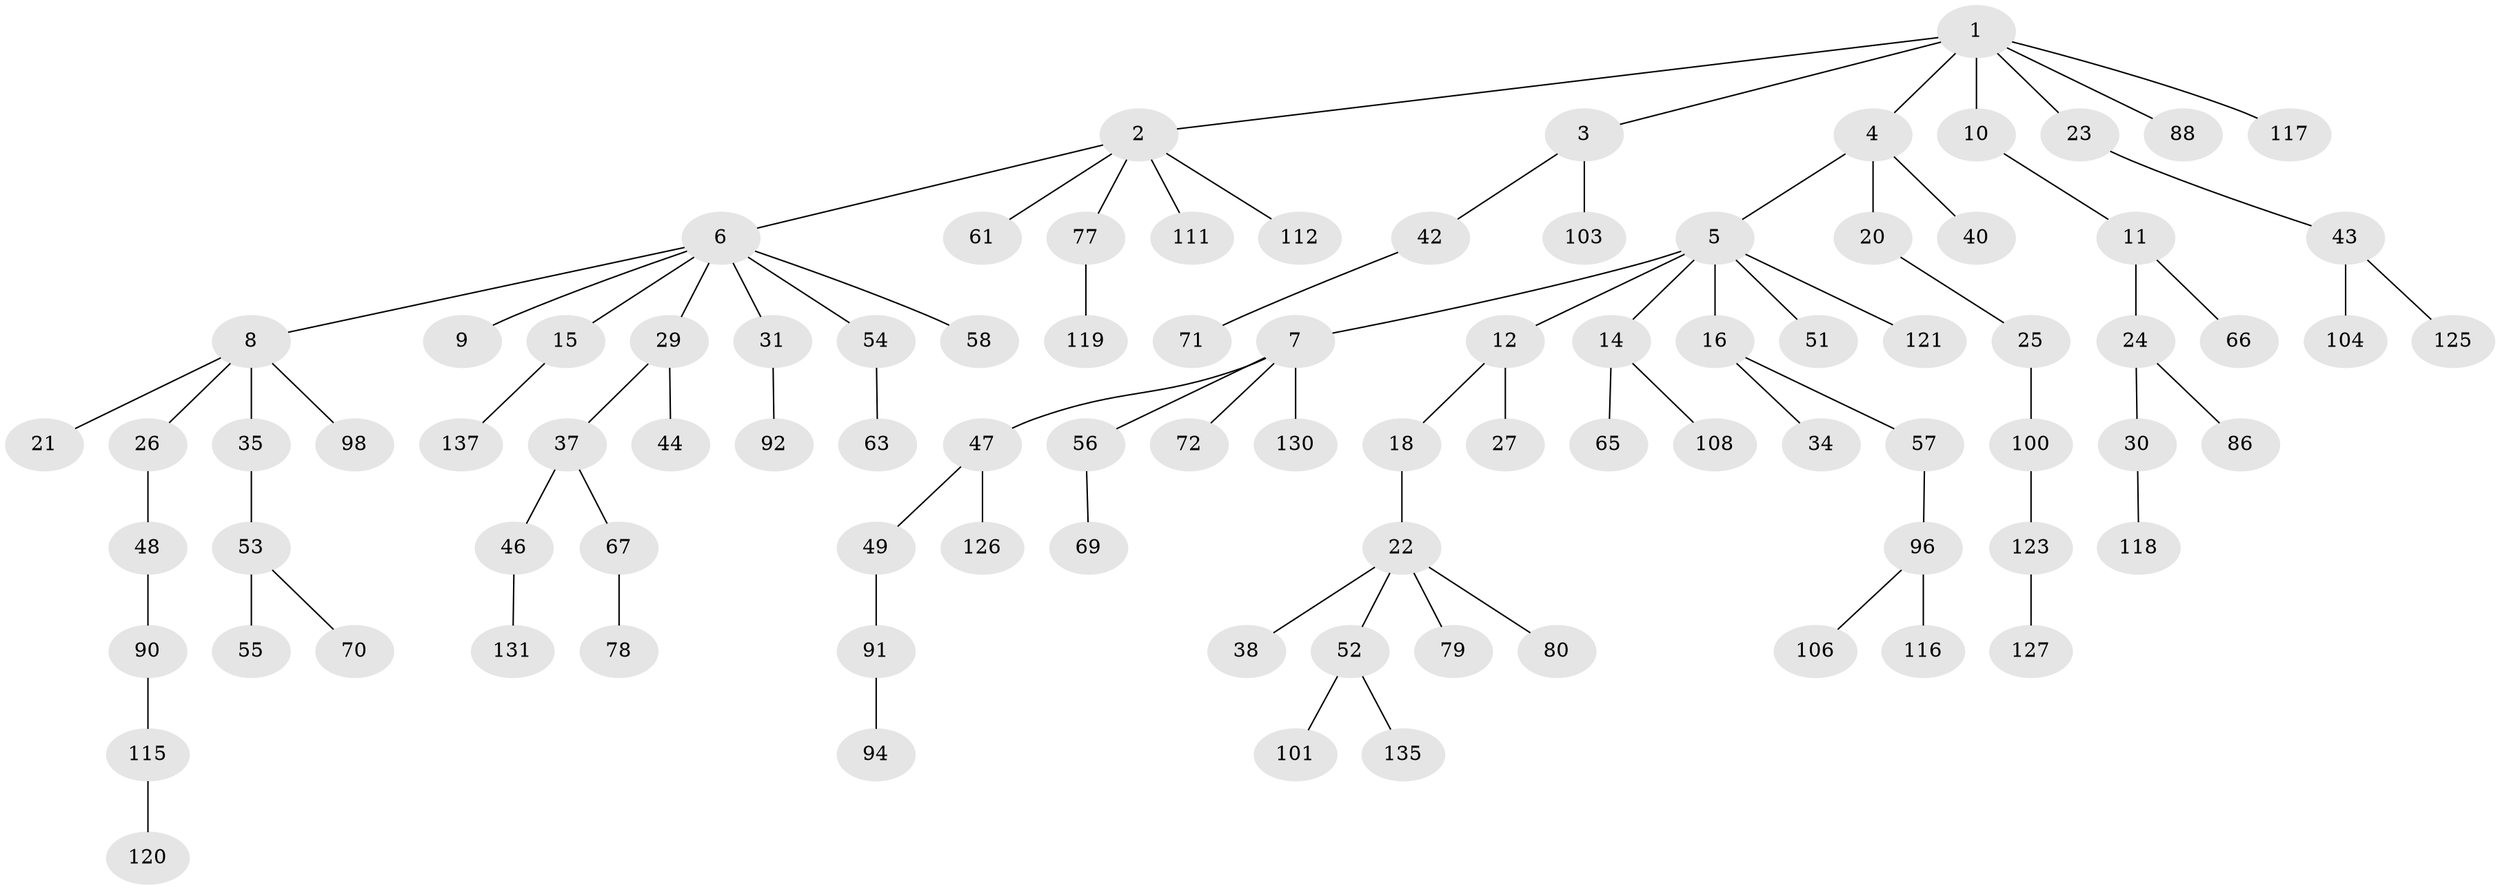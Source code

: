// Generated by graph-tools (version 1.1) at 2025/52/02/27/25 19:52:10]
// undirected, 91 vertices, 90 edges
graph export_dot {
graph [start="1"]
  node [color=gray90,style=filled];
  1 [super="+89"];
  2 [super="+19"];
  3 [super="+133"];
  4 [super="+74"];
  5 [super="+59"];
  6 [super="+41"];
  7 [super="+13"];
  8 [super="+128"];
  9;
  10;
  11 [super="+17"];
  12 [super="+39"];
  14 [super="+82"];
  15 [super="+73"];
  16 [super="+32"];
  18;
  20 [super="+114"];
  21;
  22 [super="+33"];
  23 [super="+93"];
  24 [super="+36"];
  25 [super="+28"];
  26;
  27 [super="+132"];
  29 [super="+64"];
  30 [super="+45"];
  31 [super="+138"];
  34 [super="+113"];
  35 [super="+105"];
  37;
  38;
  40;
  42 [super="+60"];
  43 [super="+99"];
  44;
  46 [super="+84"];
  47 [super="+50"];
  48;
  49;
  51;
  52 [super="+83"];
  53 [super="+68"];
  54;
  55 [super="+109"];
  56 [super="+87"];
  57 [super="+62"];
  58 [super="+75"];
  61;
  63 [super="+81"];
  65;
  66;
  67 [super="+110"];
  69 [super="+76"];
  70 [super="+102"];
  71;
  72 [super="+134"];
  77 [super="+95"];
  78 [super="+85"];
  79;
  80;
  86;
  88;
  90 [super="+107"];
  91;
  92;
  94;
  96 [super="+97"];
  98;
  100 [super="+124"];
  101;
  103;
  104;
  106;
  108;
  111;
  112 [super="+122"];
  115 [super="+136"];
  116;
  117;
  118;
  119;
  120;
  121;
  123;
  125;
  126;
  127 [super="+129"];
  130;
  131;
  135;
  137;
  1 -- 2;
  1 -- 3;
  1 -- 4;
  1 -- 10;
  1 -- 23;
  1 -- 88;
  1 -- 117;
  2 -- 6;
  2 -- 61;
  2 -- 77;
  2 -- 112;
  2 -- 111;
  3 -- 42;
  3 -- 103;
  4 -- 5;
  4 -- 20;
  4 -- 40;
  5 -- 7;
  5 -- 12;
  5 -- 14;
  5 -- 16;
  5 -- 51;
  5 -- 121;
  6 -- 8;
  6 -- 9;
  6 -- 15;
  6 -- 29;
  6 -- 31;
  6 -- 54;
  6 -- 58;
  7 -- 56;
  7 -- 130;
  7 -- 72;
  7 -- 47;
  8 -- 21;
  8 -- 26;
  8 -- 35;
  8 -- 98;
  10 -- 11;
  11 -- 24;
  11 -- 66;
  12 -- 18;
  12 -- 27;
  14 -- 65;
  14 -- 108;
  15 -- 137;
  16 -- 57;
  16 -- 34;
  18 -- 22;
  20 -- 25;
  22 -- 38;
  22 -- 52;
  22 -- 79;
  22 -- 80;
  23 -- 43;
  24 -- 30;
  24 -- 86;
  25 -- 100;
  26 -- 48;
  29 -- 37;
  29 -- 44;
  30 -- 118;
  31 -- 92;
  35 -- 53;
  37 -- 46;
  37 -- 67;
  42 -- 71;
  43 -- 104;
  43 -- 125;
  46 -- 131;
  47 -- 49;
  47 -- 126;
  48 -- 90;
  49 -- 91;
  52 -- 101;
  52 -- 135;
  53 -- 55;
  53 -- 70;
  54 -- 63;
  56 -- 69;
  57 -- 96;
  67 -- 78;
  77 -- 119;
  90 -- 115;
  91 -- 94;
  96 -- 106;
  96 -- 116;
  100 -- 123;
  115 -- 120;
  123 -- 127;
}
